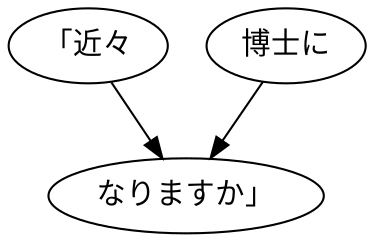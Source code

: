 digraph graph3156 {
	node0 [label="「近々"];
	node1 [label="博士に"];
	node2 [label="なりますか」"];
	node0 -> node2;
	node1 -> node2;
}

